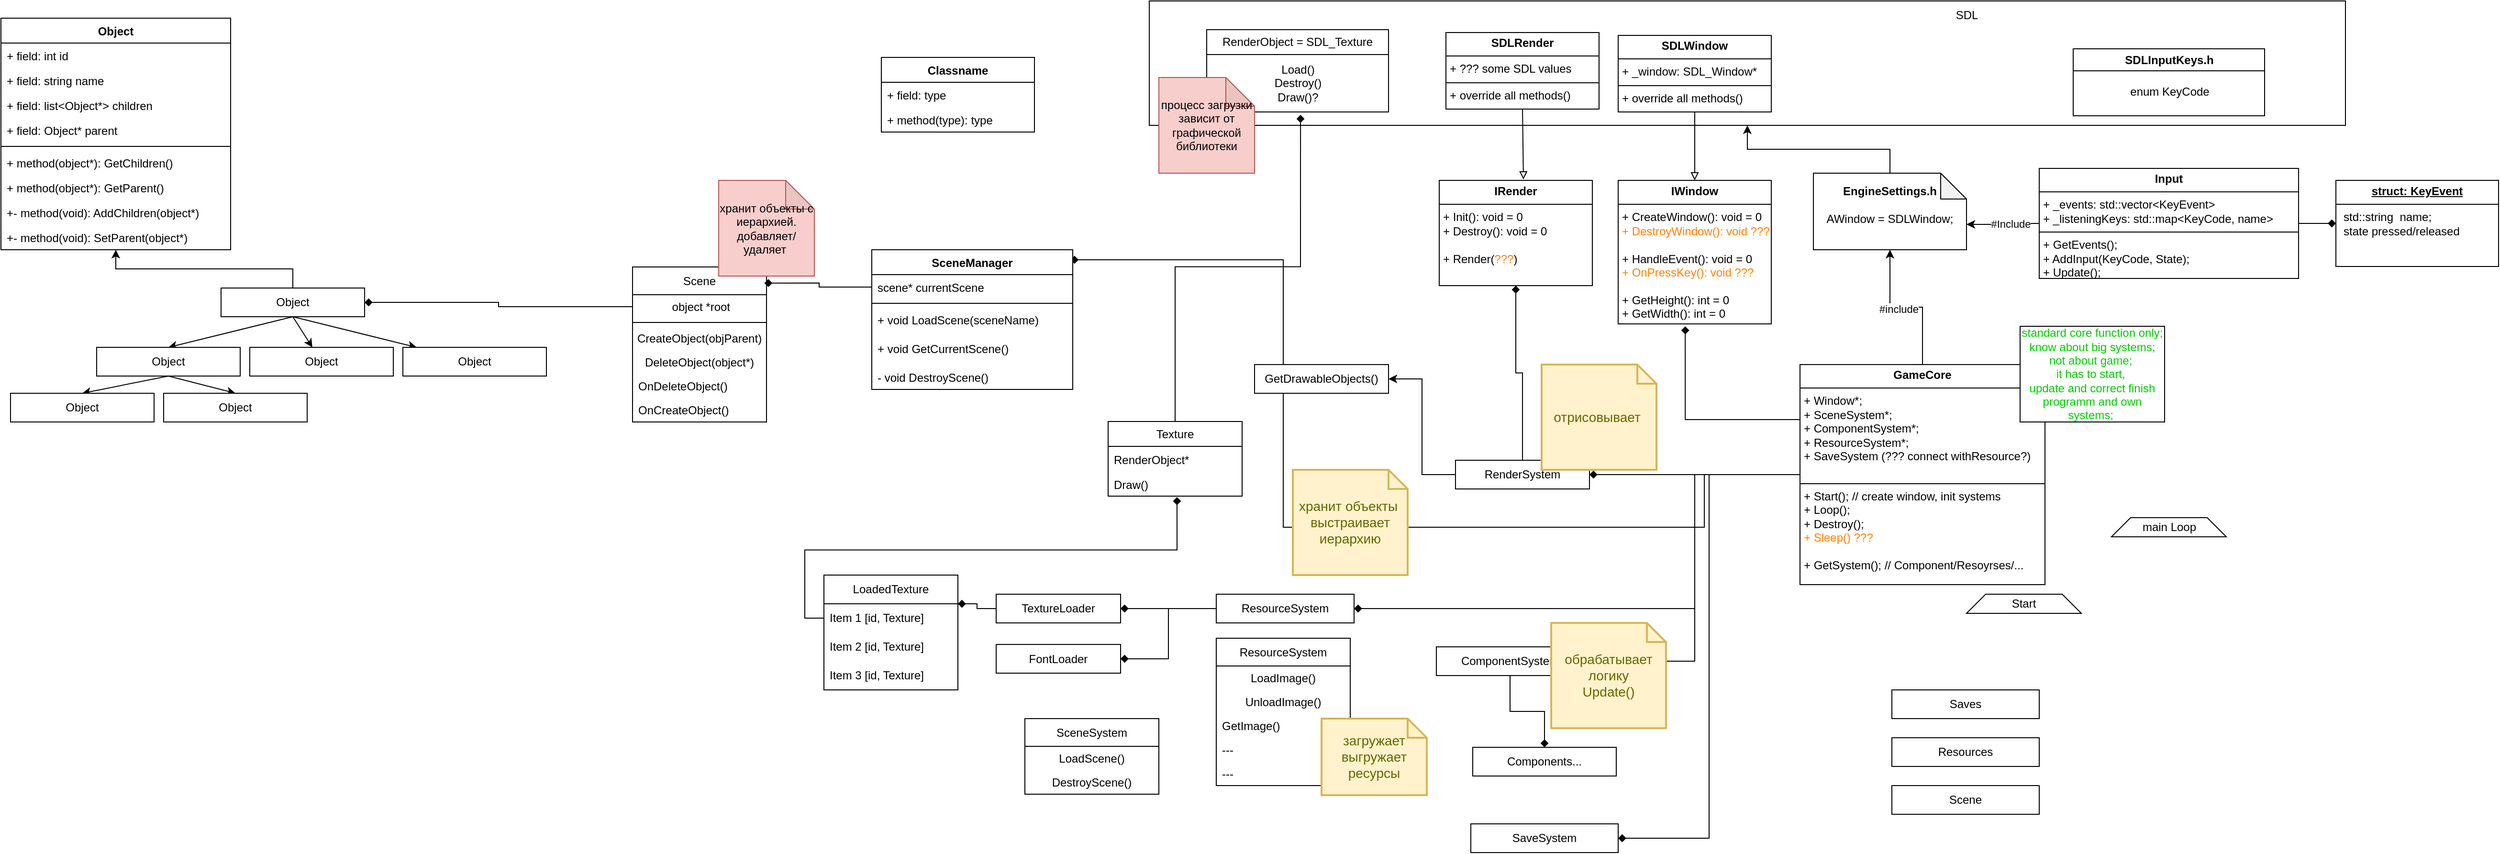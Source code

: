 <mxfile version="24.7.6">
  <diagram name="Page-1" id="5kNetyspYmfxLecHSdiX">
    <mxGraphModel dx="2608" dy="647" grid="1" gridSize="10" guides="1" tooltips="1" connect="1" arrows="1" fold="1" page="1" pageScale="1" pageWidth="827" pageHeight="1169" math="0" shadow="0">
      <root>
        <mxCell id="0" />
        <mxCell id="1" parent="0" />
        <mxCell id="S0Dyq1XGVSe3hS3X8ZzL-8" value="" style="rounded=0;whiteSpace=wrap;html=1;" parent="1" vertex="1">
          <mxGeometry x="-440" width="1250" height="130" as="geometry" />
        </mxCell>
        <mxCell id="S0Dyq1XGVSe3hS3X8ZzL-1" value="&lt;p style=&quot;margin:0px;margin-top:4px;text-align:center;&quot;&gt;&lt;b&gt;IWindow&lt;/b&gt;&lt;/p&gt;&lt;hr size=&quot;1&quot; style=&quot;border-style:solid;&quot;&gt;&lt;p style=&quot;margin:0px;margin-left:4px;&quot;&gt;+ CreateWindow(): void = 0&lt;/p&gt;&lt;p style=&quot;margin:0px;margin-left:4px;&quot;&gt;&lt;font color=&quot;#ff8000&quot;&gt;+ DestroyWindow(): void ???&lt;/font&gt;&lt;/p&gt;&lt;p style=&quot;margin:0px;margin-left:4px;&quot;&gt;&lt;font color=&quot;#ff8000&quot;&gt;&lt;br&gt;&lt;/font&gt;&lt;/p&gt;&lt;p style=&quot;margin:0px;margin-left:4px;&quot;&gt;+ HandleEvent(): void = 0&lt;/p&gt;&lt;p style=&quot;margin:0px;margin-left:4px;&quot;&gt;&lt;font color=&quot;#ff8000&quot;&gt;+ OnPressKey(): void ???&lt;/font&gt;&lt;/p&gt;&lt;p style=&quot;margin:0px;margin-left:4px;&quot;&gt;&amp;nbsp;&lt;/p&gt;&lt;p style=&quot;margin:0px;margin-left:4px;&quot;&gt;+ GetHeight(): int = 0&lt;/p&gt;&lt;p style=&quot;margin:0px;margin-left:4px;&quot;&gt;+ GetWidth(): int = 0&lt;/p&gt;" style="verticalAlign=top;align=left;overflow=fill;html=1;whiteSpace=wrap;" parent="1" vertex="1">
          <mxGeometry x="50" y="187.5" width="160" height="150" as="geometry" />
        </mxCell>
        <mxCell id="S0Dyq1XGVSe3hS3X8ZzL-5" style="edgeStyle=orthogonalEdgeStyle;rounded=0;orthogonalLoop=1;jettySize=auto;html=1;entryX=0.5;entryY=0;entryDx=0;entryDy=0;endArrow=block;endFill=0;" parent="1" source="S0Dyq1XGVSe3hS3X8ZzL-2" target="S0Dyq1XGVSe3hS3X8ZzL-1" edge="1">
          <mxGeometry relative="1" as="geometry" />
        </mxCell>
        <mxCell id="S0Dyq1XGVSe3hS3X8ZzL-2" value="&lt;p style=&quot;margin:0px;margin-top:4px;text-align:center;&quot;&gt;&lt;b&gt;SDLWindow&lt;/b&gt;&lt;/p&gt;&lt;hr size=&quot;1&quot; style=&quot;border-style:solid;&quot;&gt;&lt;p style=&quot;margin:0px;margin-left:4px;&quot;&gt;+ _window: SDL_Window*&lt;/p&gt;&lt;hr size=&quot;1&quot; style=&quot;border-style:solid;&quot;&gt;&lt;p style=&quot;margin:0px;margin-left:4px;&quot;&gt;+ override all methods()&lt;/p&gt;" style="verticalAlign=top;align=left;overflow=fill;html=1;whiteSpace=wrap;" parent="1" vertex="1">
          <mxGeometry x="50" y="36" width="160" height="80" as="geometry" />
        </mxCell>
        <mxCell id="nveFnXbDkoNc9zzOz1kl-4" style="edgeStyle=orthogonalEdgeStyle;rounded=0;orthogonalLoop=1;jettySize=auto;html=1;exitX=0;exitY=0.5;exitDx=0;exitDy=0;entryX=1;entryY=0.5;entryDx=0;entryDy=0;endArrow=diamond;endFill=1;" parent="1" source="S0Dyq1XGVSe3hS3X8ZzL-6" target="9YUIQhJSh96qjaXv536v-35" edge="1">
          <mxGeometry relative="1" as="geometry" />
        </mxCell>
        <mxCell id="nveFnXbDkoNc9zzOz1kl-9" style="edgeStyle=orthogonalEdgeStyle;rounded=0;orthogonalLoop=1;jettySize=auto;html=1;exitX=0;exitY=0.5;exitDx=0;exitDy=0;entryX=0.989;entryY=0.072;entryDx=0;entryDy=0;endArrow=diamond;endFill=1;entryPerimeter=0;" parent="1" source="S0Dyq1XGVSe3hS3X8ZzL-6" target="ft0NxMN-hXs2aV_aujAb-81" edge="1">
          <mxGeometry relative="1" as="geometry">
            <Array as="points">
              <mxPoint x="140" y="495" />
              <mxPoint x="140" y="550" />
              <mxPoint x="-300" y="550" />
              <mxPoint x="-300" y="270" />
            </Array>
          </mxGeometry>
        </mxCell>
        <mxCell id="S0Dyq1XGVSe3hS3X8ZzL-6" value="&lt;p style=&quot;margin:0px;margin-top:4px;text-align:center;&quot;&gt;&lt;b&gt;GameCore&lt;/b&gt;&lt;/p&gt;&lt;hr size=&quot;1&quot; style=&quot;border-style:solid;&quot;&gt;&lt;p style=&quot;margin:0px;margin-left:4px;&quot;&gt;+ Window*;&lt;/p&gt;&lt;p style=&quot;margin:0px;margin-left:4px;&quot;&gt;+ SceneSystem*;&lt;/p&gt;&lt;p style=&quot;margin:0px;margin-left:4px;&quot;&gt;+ ComponentSystem*;&lt;/p&gt;&lt;p style=&quot;margin:0px;margin-left:4px;&quot;&gt;+ ResourceSystem*;&lt;/p&gt;&lt;p style=&quot;margin:0px;margin-left:4px;&quot;&gt;+ SaveSystem (??? connect withResource?)&amp;nbsp;&lt;/p&gt;&lt;p style=&quot;margin:0px;margin-left:4px;&quot;&gt;&lt;br&gt;&lt;/p&gt;&lt;hr size=&quot;1&quot; style=&quot;border-style:solid;&quot;&gt;&lt;p style=&quot;margin:0px;margin-left:4px;&quot;&gt;+ Start(); // create window, init systems&lt;/p&gt;&lt;p style=&quot;margin:0px;margin-left:4px;&quot;&gt;+ Loop();&lt;/p&gt;&lt;p style=&quot;margin:0px;margin-left:4px;&quot;&gt;+ Destroy();&lt;/p&gt;&lt;p style=&quot;margin:0px;margin-left:4px;&quot;&gt;&lt;font color=&quot;#ff8000&quot;&gt;+ Sleep() ???&lt;/font&gt;&lt;/p&gt;&lt;p style=&quot;margin:0px;margin-left:4px;&quot;&gt;&lt;font color=&quot;#ff8000&quot;&gt;&lt;br&gt;&lt;/font&gt;&lt;/p&gt;&lt;p style=&quot;margin:0px;margin-left:4px;&quot;&gt;+ GetSystem(); // Component/Resoyrses/...&lt;/p&gt;" style="verticalAlign=top;align=left;overflow=fill;html=1;whiteSpace=wrap;" parent="1" vertex="1">
          <mxGeometry x="240" y="380" width="256" height="230" as="geometry" />
        </mxCell>
        <mxCell id="9YUIQhJSh96qjaXv536v-18" style="edgeStyle=orthogonalEdgeStyle;rounded=0;orthogonalLoop=1;jettySize=auto;html=1;exitX=1;exitY=0.5;exitDx=0;exitDy=0;entryX=0;entryY=0.5;entryDx=0;entryDy=0;horizontal=1;endArrow=diamond;endFill=1;" parent="1" source="S0Dyq1XGVSe3hS3X8ZzL-7" target="9YUIQhJSh96qjaXv536v-17" edge="1">
          <mxGeometry relative="1" as="geometry" />
        </mxCell>
        <mxCell id="S0Dyq1XGVSe3hS3X8ZzL-7" value="&lt;p style=&quot;margin:0px;margin-top:4px;text-align:center;&quot;&gt;&lt;b&gt;Input&lt;/b&gt;&lt;/p&gt;&lt;hr size=&quot;1&quot; style=&quot;border-style:solid;&quot;&gt;&lt;p style=&quot;margin:0px;margin-left:4px;&quot;&gt;+ _events: std::vector&amp;lt;KeyEvent&amp;gt;&lt;/p&gt;&lt;p style=&quot;margin:0px;margin-left:4px;&quot;&gt;+ _listeningKeys: std::map&amp;lt;KeyCode, name&amp;gt;&lt;/p&gt;&lt;hr size=&quot;1&quot; style=&quot;border-style:solid;&quot;&gt;&lt;p style=&quot;margin:0px;margin-left:4px;&quot;&gt;+ GetEvents();&amp;nbsp;&lt;/p&gt;&lt;p style=&quot;margin:0px;margin-left:4px;&quot;&gt;+ AddInput(KeyCode, State);&lt;/p&gt;&lt;p style=&quot;margin:0px;margin-left:4px;&quot;&gt;+ Update();&amp;nbsp;&lt;/p&gt;" style="verticalAlign=top;align=left;overflow=fill;html=1;whiteSpace=wrap;" parent="1" vertex="1">
          <mxGeometry x="490" y="175" width="271" height="115" as="geometry" />
        </mxCell>
        <mxCell id="S0Dyq1XGVSe3hS3X8ZzL-9" value="SDL" style="text;html=1;align=center;verticalAlign=middle;resizable=0;points=[];autosize=1;strokeColor=none;fillColor=none;" parent="1" vertex="1">
          <mxGeometry x="389" width="50" height="30" as="geometry" />
        </mxCell>
        <mxCell id="9YUIQhJSh96qjaXv536v-4" style="edgeStyle=orthogonalEdgeStyle;rounded=0;orthogonalLoop=1;jettySize=auto;html=1;" parent="1" source="9YUIQhJSh96qjaXv536v-2" target="S0Dyq1XGVSe3hS3X8ZzL-8" edge="1">
          <mxGeometry relative="1" as="geometry" />
        </mxCell>
        <mxCell id="9YUIQhJSh96qjaXv536v-2" value="&lt;b&gt;EngineSettings.h&lt;/b&gt;&lt;div&gt;&lt;b&gt;&lt;br&gt;&lt;/b&gt;&lt;/div&gt;&lt;div&gt;AWindow = SDLWindow;&lt;/div&gt;&lt;div&gt;&lt;b&gt;&lt;br&gt;&lt;/b&gt;&lt;/div&gt;" style="shape=note;whiteSpace=wrap;html=1;backgroundOutline=1;darkOpacity=0.05;align=center;size=27;" parent="1" vertex="1">
          <mxGeometry x="254" y="180" width="160" height="80" as="geometry" />
        </mxCell>
        <mxCell id="9YUIQhJSh96qjaXv536v-8" value="SDLInputKeys.h" style="swimlane;whiteSpace=wrap;html=1;" parent="1" vertex="1">
          <mxGeometry x="525.5" y="50" width="200" height="70" as="geometry">
            <mxRectangle x="660" y="330" width="130" height="30" as="alternateBounds" />
          </mxGeometry>
        </mxCell>
        <mxCell id="9YUIQhJSh96qjaXv536v-10" value="enum KeyCode" style="text;html=1;align=center;verticalAlign=middle;resizable=0;points=[];autosize=1;strokeColor=none;fillColor=none;rotation=0;" parent="9YUIQhJSh96qjaXv536v-8" vertex="1">
          <mxGeometry x="45" y="30" width="110" height="30" as="geometry" />
        </mxCell>
        <mxCell id="9YUIQhJSh96qjaXv536v-17" value="&lt;p style=&quot;margin:0px;margin-top:4px;text-align:center;text-decoration:underline;&quot;&gt;&lt;b&gt;struct: KeyEvent&lt;/b&gt;&lt;/p&gt;&lt;hr size=&quot;1&quot; style=&quot;border-style:solid;&quot;&gt;&lt;p style=&quot;margin:0px;margin-left:8px;&quot;&gt;std::string &amp;nbsp;name;&lt;br&gt;state pressed/released&lt;/p&gt;" style="verticalAlign=top;align=left;overflow=fill;html=1;whiteSpace=wrap;" parent="1" vertex="1">
          <mxGeometry x="800" y="187.5" width="170" height="90" as="geometry" />
        </mxCell>
        <mxCell id="9YUIQhJSh96qjaXv536v-19" style="edgeStyle=orthogonalEdgeStyle;rounded=0;orthogonalLoop=1;jettySize=auto;html=1;entryX=0;entryY=0;entryDx=160;entryDy=53.5;entryPerimeter=0;" parent="1" source="S0Dyq1XGVSe3hS3X8ZzL-7" target="9YUIQhJSh96qjaXv536v-2" edge="1">
          <mxGeometry relative="1" as="geometry" />
        </mxCell>
        <mxCell id="9YUIQhJSh96qjaXv536v-20" value="#Include" style="edgeLabel;html=1;align=center;verticalAlign=middle;resizable=0;points=[];" parent="9YUIQhJSh96qjaXv536v-19" vertex="1" connectable="0">
          <mxGeometry x="0.135" y="-2" relative="1" as="geometry">
            <mxPoint x="12" y="1" as="offset" />
          </mxGeometry>
        </mxCell>
        <mxCell id="9YUIQhJSh96qjaXv536v-21" value="main Loop" style="shape=trapezoid;perimeter=trapezoidPerimeter;whiteSpace=wrap;html=1;fixedSize=1;" parent="1" vertex="1">
          <mxGeometry x="565.5" y="540" width="120" height="20" as="geometry" />
        </mxCell>
        <mxCell id="9YUIQhJSh96qjaXv536v-24" value="&lt;font color=&quot;#00cc00&quot;&gt;standard core function only;&lt;/font&gt;&lt;div&gt;&lt;font color=&quot;#00cc00&quot;&gt;know about big systems; not about game;&amp;nbsp;&lt;/font&gt;&lt;/div&gt;&lt;div&gt;&lt;font color=&quot;#00cc00&quot;&gt;it has to start,&amp;nbsp;&lt;/font&gt;&lt;/div&gt;&lt;div&gt;&lt;font color=&quot;#00cc00&quot;&gt;update and correct finish programm and own systems;&amp;nbsp;&lt;/font&gt;&lt;/div&gt;" style="rounded=0;whiteSpace=wrap;html=1;" parent="1" vertex="1">
          <mxGeometry x="470" y="340" width="151" height="100" as="geometry" />
        </mxCell>
        <mxCell id="9YUIQhJSh96qjaXv536v-27" value="Scene" style="rounded=0;whiteSpace=wrap;html=1;" parent="1" vertex="1">
          <mxGeometry x="336" y="820" width="154" height="30" as="geometry" />
        </mxCell>
        <mxCell id="9YUIQhJSh96qjaXv536v-28" value="Resources" style="rounded=0;whiteSpace=wrap;html=1;" parent="1" vertex="1">
          <mxGeometry x="336" y="770" width="154" height="30" as="geometry" />
        </mxCell>
        <mxCell id="9YUIQhJSh96qjaXv536v-29" value="Saves" style="rounded=0;whiteSpace=wrap;html=1;" parent="1" vertex="1">
          <mxGeometry x="336" y="720" width="154" height="30" as="geometry" />
        </mxCell>
        <mxCell id="ft0NxMN-hXs2aV_aujAb-21" style="edgeStyle=orthogonalEdgeStyle;rounded=0;orthogonalLoop=1;jettySize=auto;html=1;entryX=0.5;entryY=0;entryDx=0;entryDy=0;endArrow=diamond;endFill=1;" edge="1" parent="1" source="9YUIQhJSh96qjaXv536v-30" target="ft0NxMN-hXs2aV_aujAb-11">
          <mxGeometry relative="1" as="geometry" />
        </mxCell>
        <mxCell id="9YUIQhJSh96qjaXv536v-30" value="ComponentSystem" style="rounded=0;whiteSpace=wrap;html=1;" parent="1" vertex="1">
          <mxGeometry x="-140" y="675" width="154" height="30" as="geometry" />
        </mxCell>
        <mxCell id="nveFnXbDkoNc9zzOz1kl-16" style="edgeStyle=orthogonalEdgeStyle;rounded=0;orthogonalLoop=1;jettySize=auto;html=1;exitX=0;exitY=0.5;exitDx=0;exitDy=0;entryX=1;entryY=0.5;entryDx=0;entryDy=0;endArrow=diamond;endFill=1;" parent="1" source="9YUIQhJSh96qjaXv536v-32" target="nveFnXbDkoNc9zzOz1kl-15" edge="1">
          <mxGeometry relative="1" as="geometry" />
        </mxCell>
        <mxCell id="nveFnXbDkoNc9zzOz1kl-19" style="edgeStyle=orthogonalEdgeStyle;rounded=0;orthogonalLoop=1;jettySize=auto;html=1;exitX=0;exitY=0.5;exitDx=0;exitDy=0;entryX=1;entryY=0.5;entryDx=0;entryDy=0;endArrow=diamond;endFill=1;" parent="1" source="9YUIQhJSh96qjaXv536v-32" target="nveFnXbDkoNc9zzOz1kl-17" edge="1">
          <mxGeometry relative="1" as="geometry" />
        </mxCell>
        <mxCell id="9YUIQhJSh96qjaXv536v-32" value="ResourceSystem" style="rounded=0;whiteSpace=wrap;html=1;" parent="1" vertex="1">
          <mxGeometry x="-370" y="620" width="144" height="30" as="geometry" />
        </mxCell>
        <mxCell id="ft0NxMN-hXs2aV_aujAb-19" style="edgeStyle=orthogonalEdgeStyle;rounded=0;orthogonalLoop=1;jettySize=auto;html=1;entryX=1;entryY=0.5;entryDx=0;entryDy=0;" edge="1" parent="1" source="9YUIQhJSh96qjaXv536v-33" target="ft0NxMN-hXs2aV_aujAb-18">
          <mxGeometry relative="1" as="geometry" />
        </mxCell>
        <mxCell id="9YUIQhJSh96qjaXv536v-33" value="RenderSystem" style="rounded=0;whiteSpace=wrap;html=1;" parent="1" vertex="1">
          <mxGeometry x="-120" y="480" width="140" height="30" as="geometry" />
        </mxCell>
        <mxCell id="9YUIQhJSh96qjaXv536v-35" value="SaveSystem" style="rounded=0;whiteSpace=wrap;html=1;" parent="1" vertex="1">
          <mxGeometry x="-104" y="860" width="154" height="30" as="geometry" />
        </mxCell>
        <mxCell id="nveFnXbDkoNc9zzOz1kl-1" style="edgeStyle=orthogonalEdgeStyle;rounded=0;orthogonalLoop=1;jettySize=auto;html=1;exitX=0.5;exitY=0;exitDx=0;exitDy=0;entryX=0.5;entryY=1;entryDx=0;entryDy=0;entryPerimeter=0;" parent="1" source="S0Dyq1XGVSe3hS3X8ZzL-6" target="9YUIQhJSh96qjaXv536v-2" edge="1">
          <mxGeometry relative="1" as="geometry" />
        </mxCell>
        <mxCell id="nveFnXbDkoNc9zzOz1kl-2" value="#include" style="edgeLabel;html=1;align=center;verticalAlign=middle;resizable=0;points=[];" parent="nveFnXbDkoNc9zzOz1kl-1" vertex="1" connectable="0">
          <mxGeometry x="0.11" y="2" relative="1" as="geometry">
            <mxPoint as="offset" />
          </mxGeometry>
        </mxCell>
        <mxCell id="nveFnXbDkoNc9zzOz1kl-3" value="Start" style="shape=trapezoid;perimeter=trapezoidPerimeter;whiteSpace=wrap;html=1;fixedSize=1;" parent="1" vertex="1">
          <mxGeometry x="414" y="620" width="120" height="20" as="geometry" />
        </mxCell>
        <mxCell id="nveFnXbDkoNc9zzOz1kl-5" style="edgeStyle=orthogonalEdgeStyle;rounded=0;orthogonalLoop=1;jettySize=auto;html=1;exitX=0;exitY=0.5;exitDx=0;exitDy=0;entryX=1;entryY=0.5;entryDx=0;entryDy=0;endArrow=diamond;endFill=1;" parent="1" source="S0Dyq1XGVSe3hS3X8ZzL-6" target="9YUIQhJSh96qjaXv536v-33" edge="1">
          <mxGeometry relative="1" as="geometry">
            <mxPoint x="250" y="495" as="sourcePoint" />
            <mxPoint x="184" y="535" as="targetPoint" />
          </mxGeometry>
        </mxCell>
        <mxCell id="nveFnXbDkoNc9zzOz1kl-6" style="edgeStyle=orthogonalEdgeStyle;rounded=0;orthogonalLoop=1;jettySize=auto;html=1;exitX=0;exitY=0.5;exitDx=0;exitDy=0;entryX=1;entryY=0.5;entryDx=0;entryDy=0;endArrow=diamond;endFill=1;" parent="1" source="S0Dyq1XGVSe3hS3X8ZzL-6" target="9YUIQhJSh96qjaXv536v-32" edge="1">
          <mxGeometry relative="1" as="geometry">
            <mxPoint x="250" y="495" as="sourcePoint" />
            <mxPoint x="184" y="593" as="targetPoint" />
            <Array as="points">
              <mxPoint x="130" y="495" />
              <mxPoint x="130" y="635" />
            </Array>
          </mxGeometry>
        </mxCell>
        <mxCell id="nveFnXbDkoNc9zzOz1kl-7" style="edgeStyle=orthogonalEdgeStyle;rounded=0;orthogonalLoop=1;jettySize=auto;html=1;exitX=0;exitY=0.5;exitDx=0;exitDy=0;entryX=1;entryY=0.5;entryDx=0;entryDy=0;endArrow=diamond;endFill=1;" parent="1" source="S0Dyq1XGVSe3hS3X8ZzL-6" target="9YUIQhJSh96qjaXv536v-30" edge="1">
          <mxGeometry relative="1" as="geometry">
            <mxPoint x="250" y="495" as="sourcePoint" />
            <mxPoint x="184" y="655" as="targetPoint" />
            <Array as="points">
              <mxPoint x="130" y="495" />
              <mxPoint x="130" y="690" />
            </Array>
          </mxGeometry>
        </mxCell>
        <mxCell id="nveFnXbDkoNc9zzOz1kl-11" value="" style="edgeStyle=orthogonalEdgeStyle;rounded=0;orthogonalLoop=1;jettySize=auto;html=1;exitX=0.5;exitY=0;exitDx=0;exitDy=0;entryX=0.5;entryY=1;entryDx=0;entryDy=0;endArrow=diamond;endFill=1;" parent="1" source="9YUIQhJSh96qjaXv536v-33" target="nveFnXbDkoNc9zzOz1kl-10" edge="1">
          <mxGeometry relative="1" as="geometry">
            <mxPoint x="240" y="438" as="sourcePoint" />
            <mxPoint x="110" y="340" as="targetPoint" />
          </mxGeometry>
        </mxCell>
        <mxCell id="nveFnXbDkoNc9zzOz1kl-10" value="&lt;p style=&quot;margin:0px;margin-top:4px;text-align:center;&quot;&gt;&lt;b&gt;IRender&lt;/b&gt;&lt;/p&gt;&lt;hr size=&quot;1&quot; style=&quot;border-style:solid;&quot;&gt;&lt;p style=&quot;margin:0px;margin-left:4px;&quot;&gt;+ Init(): void = 0&lt;/p&gt;&lt;p style=&quot;margin:0px;margin-left:4px;&quot;&gt;+ Destroy(): void = 0&lt;/p&gt;&lt;p style=&quot;margin:0px;margin-left:4px;&quot;&gt;&lt;font color=&quot;#ff8000&quot;&gt;&lt;br&gt;&lt;/font&gt;&lt;/p&gt;&lt;p style=&quot;margin:0px;margin-left:4px;&quot;&gt;+ Render(&lt;font color=&quot;#ff8000&quot;&gt;???&lt;/font&gt;)&lt;/p&gt;&lt;p style=&quot;margin:0px;margin-left:4px;&quot;&gt;&amp;nbsp;&lt;/p&gt;" style="verticalAlign=top;align=left;overflow=fill;html=1;whiteSpace=wrap;" parent="1" vertex="1">
          <mxGeometry x="-137" y="187.5" width="160" height="110" as="geometry" />
        </mxCell>
        <mxCell id="nveFnXbDkoNc9zzOz1kl-12" value="&lt;p style=&quot;margin:0px;margin-top:4px;text-align:center;&quot;&gt;&lt;b&gt;SDLRender&lt;/b&gt;&lt;/p&gt;&lt;hr size=&quot;1&quot; style=&quot;border-style:solid;&quot;&gt;&lt;p style=&quot;margin:0px;margin-left:4px;&quot;&gt;+ ??? some SDL values&lt;/p&gt;&lt;hr size=&quot;1&quot; style=&quot;border-style:solid;&quot;&gt;&lt;p style=&quot;margin:0px;margin-left:4px;&quot;&gt;+ override all methods()&lt;/p&gt;" style="verticalAlign=top;align=left;overflow=fill;html=1;whiteSpace=wrap;" parent="1" vertex="1">
          <mxGeometry x="-130" y="33" width="160" height="80" as="geometry" />
        </mxCell>
        <mxCell id="nveFnXbDkoNc9zzOz1kl-13" style="rounded=0;orthogonalLoop=1;jettySize=auto;html=1;exitX=0.5;exitY=1;exitDx=0;exitDy=0;entryX=0.55;entryY=-0.009;entryDx=0;entryDy=0;entryPerimeter=0;endArrow=block;endFill=0;" parent="1" source="nveFnXbDkoNc9zzOz1kl-12" target="nveFnXbDkoNc9zzOz1kl-10" edge="1">
          <mxGeometry relative="1" as="geometry" />
        </mxCell>
        <mxCell id="nveFnXbDkoNc9zzOz1kl-14" style="edgeStyle=orthogonalEdgeStyle;rounded=0;orthogonalLoop=1;jettySize=auto;html=1;exitX=0;exitY=0.25;exitDx=0;exitDy=0;entryX=0.438;entryY=1.017;entryDx=0;entryDy=0;entryPerimeter=0;endArrow=diamond;endFill=1;" parent="1" source="S0Dyq1XGVSe3hS3X8ZzL-6" target="S0Dyq1XGVSe3hS3X8ZzL-1" edge="1">
          <mxGeometry relative="1" as="geometry" />
        </mxCell>
        <mxCell id="nveFnXbDkoNc9zzOz1kl-25" style="edgeStyle=orthogonalEdgeStyle;rounded=0;orthogonalLoop=1;jettySize=auto;html=1;exitX=0;exitY=0.5;exitDx=0;exitDy=0;entryX=1;entryY=0.25;entryDx=0;entryDy=0;endArrow=diamond;endFill=1;" parent="1" source="nveFnXbDkoNc9zzOz1kl-15" target="nveFnXbDkoNc9zzOz1kl-21" edge="1">
          <mxGeometry relative="1" as="geometry" />
        </mxCell>
        <mxCell id="nveFnXbDkoNc9zzOz1kl-15" value="TextureLoader" style="rounded=0;whiteSpace=wrap;html=1;" parent="1" vertex="1">
          <mxGeometry x="-600" y="620" width="130" height="30" as="geometry" />
        </mxCell>
        <mxCell id="nveFnXbDkoNc9zzOz1kl-17" value="FontLoader" style="rounded=0;whiteSpace=wrap;html=1;" parent="1" vertex="1">
          <mxGeometry x="-600" y="672.5" width="130" height="30" as="geometry" />
        </mxCell>
        <mxCell id="nveFnXbDkoNc9zzOz1kl-21" value="LoadedTexture" style="swimlane;fontStyle=0;childLayout=stackLayout;horizontal=1;startSize=30;horizontalStack=0;resizeParent=1;resizeParentMax=0;resizeLast=0;collapsible=1;marginBottom=0;whiteSpace=wrap;html=1;" parent="1" vertex="1">
          <mxGeometry x="-780" y="600" width="140" height="120" as="geometry" />
        </mxCell>
        <mxCell id="nveFnXbDkoNc9zzOz1kl-22" value="Item 1 [id, Texture]" style="text;strokeColor=none;fillColor=none;align=left;verticalAlign=middle;spacingLeft=4;spacingRight=4;overflow=hidden;points=[[0,0.5],[1,0.5]];portConstraint=eastwest;rotatable=0;whiteSpace=wrap;html=1;" parent="nveFnXbDkoNc9zzOz1kl-21" vertex="1">
          <mxGeometry y="30" width="140" height="30" as="geometry" />
        </mxCell>
        <mxCell id="nveFnXbDkoNc9zzOz1kl-23" value="Item 2 [id, Texture]" style="text;strokeColor=none;fillColor=none;align=left;verticalAlign=middle;spacingLeft=4;spacingRight=4;overflow=hidden;points=[[0,0.5],[1,0.5]];portConstraint=eastwest;rotatable=0;whiteSpace=wrap;html=1;" parent="nveFnXbDkoNc9zzOz1kl-21" vertex="1">
          <mxGeometry y="60" width="140" height="30" as="geometry" />
        </mxCell>
        <mxCell id="nveFnXbDkoNc9zzOz1kl-24" value="Item 3 [id, Texture]" style="text;strokeColor=none;fillColor=none;align=left;verticalAlign=middle;spacingLeft=4;spacingRight=4;overflow=hidden;points=[[0,0.5],[1,0.5]];portConstraint=eastwest;rotatable=0;whiteSpace=wrap;html=1;" parent="nveFnXbDkoNc9zzOz1kl-21" vertex="1">
          <mxGeometry y="90" width="140" height="30" as="geometry" />
        </mxCell>
        <mxCell id="q6smbFQ5h0-vOj0NC0Ro-2" value="Texture" style="swimlane;fontStyle=0;childLayout=stackLayout;horizontal=1;startSize=26;fillColor=none;horizontalStack=0;resizeParent=1;resizeParentMax=0;resizeLast=0;collapsible=1;marginBottom=0;whiteSpace=wrap;html=1;" parent="1" vertex="1">
          <mxGeometry x="-483" y="439.5" width="140" height="78" as="geometry" />
        </mxCell>
        <mxCell id="q6smbFQ5h0-vOj0NC0Ro-3" value="RenderObject*&amp;nbsp;" style="text;strokeColor=none;fillColor=none;align=left;verticalAlign=top;spacingLeft=4;spacingRight=4;overflow=hidden;rotatable=0;points=[[0,0.5],[1,0.5]];portConstraint=eastwest;whiteSpace=wrap;html=1;" parent="q6smbFQ5h0-vOj0NC0Ro-2" vertex="1">
          <mxGeometry y="26" width="140" height="26" as="geometry" />
        </mxCell>
        <mxCell id="q6smbFQ5h0-vOj0NC0Ro-4" value="Draw()" style="text;strokeColor=none;fillColor=none;align=left;verticalAlign=top;spacingLeft=4;spacingRight=4;overflow=hidden;rotatable=0;points=[[0,0.5],[1,0.5]];portConstraint=eastwest;whiteSpace=wrap;html=1;" parent="q6smbFQ5h0-vOj0NC0Ro-2" vertex="1">
          <mxGeometry y="52" width="140" height="26" as="geometry" />
        </mxCell>
        <mxCell id="q6smbFQ5h0-vOj0NC0Ro-6" style="edgeStyle=orthogonalEdgeStyle;rounded=0;orthogonalLoop=1;jettySize=auto;html=1;exitX=0;exitY=0.5;exitDx=0;exitDy=0;entryX=0.514;entryY=1.038;entryDx=0;entryDy=0;entryPerimeter=0;endArrow=diamond;endFill=1;" parent="1" source="nveFnXbDkoNc9zzOz1kl-22" target="q6smbFQ5h0-vOj0NC0Ro-4" edge="1">
          <mxGeometry relative="1" as="geometry" />
        </mxCell>
        <mxCell id="q6smbFQ5h0-vOj0NC0Ro-8" value="RenderObject = SDL_Texture" style="swimlane;fontStyle=0;childLayout=stackLayout;horizontal=1;startSize=26;fillColor=none;horizontalStack=0;resizeParent=1;resizeParentMax=0;resizeLast=0;collapsible=1;marginBottom=0;whiteSpace=wrap;html=1;" parent="1" vertex="1">
          <mxGeometry x="-380" y="30" width="190" height="86" as="geometry">
            <mxRectangle x="-590" y="225" width="200" height="30" as="alternateBounds" />
          </mxGeometry>
        </mxCell>
        <mxCell id="q6smbFQ5h0-vOj0NC0Ro-12" value="Load()&lt;div&gt;Destroy()&lt;/div&gt;&lt;div&gt;Draw()?&lt;/div&gt;" style="text;html=1;align=center;verticalAlign=middle;resizable=0;points=[];autosize=1;strokeColor=none;fillColor=none;" parent="q6smbFQ5h0-vOj0NC0Ro-8" vertex="1">
          <mxGeometry y="26" width="190" height="60" as="geometry" />
        </mxCell>
        <mxCell id="q6smbFQ5h0-vOj0NC0Ro-13" style="edgeStyle=orthogonalEdgeStyle;rounded=0;orthogonalLoop=1;jettySize=auto;html=1;exitX=0.5;exitY=0;exitDx=0;exitDy=0;entryX=0.516;entryY=1.05;entryDx=0;entryDy=0;entryPerimeter=0;endArrow=diamond;endFill=1;" parent="1" source="q6smbFQ5h0-vOj0NC0Ro-2" target="q6smbFQ5h0-vOj0NC0Ro-12" edge="1">
          <mxGeometry relative="1" as="geometry" />
        </mxCell>
        <mxCell id="q6smbFQ5h0-vOj0NC0Ro-7" value="процесс загрузки зависит от графической&lt;div&gt;библиотеки&lt;/div&gt;" style="shape=note;whiteSpace=wrap;html=1;backgroundOutline=1;darkOpacity=0.05;fillColor=#f8cecc;strokeColor=#b85450;" parent="1" vertex="1">
          <mxGeometry x="-430" y="80" width="100" height="100" as="geometry" />
        </mxCell>
        <mxCell id="ft0NxMN-hXs2aV_aujAb-20" style="edgeStyle=orthogonalEdgeStyle;rounded=0;orthogonalLoop=1;jettySize=auto;html=1;endArrow=diamond;endFill=1;exitX=0;exitY=0.5;exitDx=0;exitDy=0;" edge="1" parent="1" source="ft0NxMN-hXs2aV_aujAb-80" target="ft0NxMN-hXs2aV_aujAb-33">
          <mxGeometry relative="1" as="geometry" />
        </mxCell>
        <mxCell id="ft0NxMN-hXs2aV_aujAb-3" value="&lt;span style=&quot;font-weight: 400;&quot;&gt;ResourceSystem&lt;/span&gt;" style="swimlane;fontStyle=1;align=center;verticalAlign=middle;childLayout=stackLayout;horizontal=1;startSize=29;horizontalStack=0;resizeParent=1;resizeParentMax=0;resizeLast=0;collapsible=0;marginBottom=0;html=1;whiteSpace=wrap;" vertex="1" parent="1">
          <mxGeometry x="-370" y="666" width="140" height="154" as="geometry" />
        </mxCell>
        <mxCell id="ft0NxMN-hXs2aV_aujAb-4" value="LoadImage()" style="text;html=1;strokeColor=none;fillColor=none;align=center;verticalAlign=middle;spacingLeft=4;spacingRight=4;overflow=hidden;rotatable=0;points=[[0,0.5],[1,0.5]];portConstraint=eastwest;whiteSpace=wrap;" vertex="1" parent="ft0NxMN-hXs2aV_aujAb-3">
          <mxGeometry y="29" width="140" height="25" as="geometry" />
        </mxCell>
        <mxCell id="ft0NxMN-hXs2aV_aujAb-8" value="UnloadImage()" style="text;html=1;strokeColor=none;fillColor=none;align=center;verticalAlign=middle;spacingLeft=4;spacingRight=4;overflow=hidden;rotatable=0;points=[[0,0.5],[1,0.5]];portConstraint=eastwest;whiteSpace=wrap;" vertex="1" parent="ft0NxMN-hXs2aV_aujAb-3">
          <mxGeometry y="54" width="140" height="25" as="geometry" />
        </mxCell>
        <mxCell id="ft0NxMN-hXs2aV_aujAb-5" value="&lt;span style=&quot;text-align: center;&quot;&gt;GetImage()&lt;/span&gt;" style="text;html=1;strokeColor=none;fillColor=none;align=left;verticalAlign=middle;spacingLeft=4;spacingRight=4;overflow=hidden;rotatable=0;points=[[0,0.5],[1,0.5]];portConstraint=eastwest;whiteSpace=wrap;" vertex="1" parent="ft0NxMN-hXs2aV_aujAb-3">
          <mxGeometry y="79" width="140" height="25" as="geometry" />
        </mxCell>
        <mxCell id="ft0NxMN-hXs2aV_aujAb-7" value="---" style="text;html=1;strokeColor=none;fillColor=none;align=left;verticalAlign=middle;spacingLeft=4;spacingRight=4;overflow=hidden;rotatable=0;points=[[0,0.5],[1,0.5]];portConstraint=eastwest;whiteSpace=wrap;" vertex="1" parent="ft0NxMN-hXs2aV_aujAb-3">
          <mxGeometry y="104" width="140" height="25" as="geometry" />
        </mxCell>
        <mxCell id="ft0NxMN-hXs2aV_aujAb-6" value="---" style="text;html=1;strokeColor=none;fillColor=none;align=left;verticalAlign=middle;spacingLeft=4;spacingRight=4;overflow=hidden;rotatable=0;points=[[0,0.5],[1,0.5]];portConstraint=eastwest;whiteSpace=wrap;" vertex="1" parent="ft0NxMN-hXs2aV_aujAb-3">
          <mxGeometry y="129" width="140" height="25" as="geometry" />
        </mxCell>
        <mxCell id="ft0NxMN-hXs2aV_aujAb-11" value="Components..." style="rounded=0;whiteSpace=wrap;html=1;" vertex="1" parent="1">
          <mxGeometry x="-102" y="780" width="150" height="30" as="geometry" />
        </mxCell>
        <mxCell id="ft0NxMN-hXs2aV_aujAb-13" value="загружает&lt;div&gt;выгружает ресурсы&lt;/div&gt;" style="shape=note;strokeWidth=2;fontSize=14;size=20;whiteSpace=wrap;html=1;fillColor=#fff2cc;strokeColor=#d6b656;fontColor=#666600;" vertex="1" parent="1">
          <mxGeometry x="-260" y="750" width="110.0" height="80" as="geometry" />
        </mxCell>
        <mxCell id="ft0NxMN-hXs2aV_aujAb-15" value="обрабатывает логику&lt;div&gt;Update()&lt;/div&gt;" style="shape=note;strokeWidth=2;fontSize=14;size=20;whiteSpace=wrap;html=1;fillColor=#fff2cc;strokeColor=#d6b656;fontColor=#666600;" vertex="1" parent="1">
          <mxGeometry x="-20" y="650" width="120" height="110" as="geometry" />
        </mxCell>
        <mxCell id="ft0NxMN-hXs2aV_aujAb-16" value="отрисовывает&amp;nbsp;" style="shape=note;strokeWidth=2;fontSize=14;size=20;whiteSpace=wrap;html=1;fillColor=#fff2cc;strokeColor=#d6b656;fontColor=#666600;" vertex="1" parent="1">
          <mxGeometry x="-30" y="380" width="120" height="110" as="geometry" />
        </mxCell>
        <mxCell id="ft0NxMN-hXs2aV_aujAb-18" value="GetDrawableObjects()" style="rounded=0;whiteSpace=wrap;html=1;" vertex="1" parent="1">
          <mxGeometry x="-330" y="380" width="140" height="30" as="geometry" />
        </mxCell>
        <mxCell id="ft0NxMN-hXs2aV_aujAb-22" value="&lt;span style=&quot;font-weight: 400;&quot;&gt;Scene&lt;/span&gt;" style="swimlane;fontStyle=1;align=center;verticalAlign=middle;childLayout=stackLayout;horizontal=1;startSize=29;horizontalStack=0;resizeParent=1;resizeParentMax=0;resizeLast=0;collapsible=0;marginBottom=0;html=1;whiteSpace=wrap;" vertex="1" parent="1">
          <mxGeometry x="-980" y="278" width="140" height="162" as="geometry" />
        </mxCell>
        <mxCell id="ft0NxMN-hXs2aV_aujAb-80" value="&amp;nbsp;object *root" style="text;html=1;strokeColor=none;fillColor=none;align=center;verticalAlign=middle;spacingLeft=4;spacingRight=4;overflow=hidden;rotatable=0;points=[[0,0.5],[1,0.5]];portConstraint=eastwest;whiteSpace=wrap;" vertex="1" parent="ft0NxMN-hXs2aV_aujAb-22">
          <mxGeometry y="29" width="140" height="25" as="geometry" />
        </mxCell>
        <mxCell id="ft0NxMN-hXs2aV_aujAb-77" value="" style="line;strokeWidth=1;fillColor=none;align=left;verticalAlign=middle;spacingTop=-1;spacingLeft=3;spacingRight=3;rotatable=0;labelPosition=right;points=[];portConstraint=eastwest;strokeColor=inherit;" vertex="1" parent="ft0NxMN-hXs2aV_aujAb-22">
          <mxGeometry y="54" width="140" height="8" as="geometry" />
        </mxCell>
        <mxCell id="ft0NxMN-hXs2aV_aujAb-23" value="CreateObject(objParent)" style="text;html=1;strokeColor=none;fillColor=none;align=center;verticalAlign=middle;spacingLeft=4;spacingRight=4;overflow=hidden;rotatable=0;points=[[0,0.5],[1,0.5]];portConstraint=eastwest;whiteSpace=wrap;" vertex="1" parent="ft0NxMN-hXs2aV_aujAb-22">
          <mxGeometry y="62" width="140" height="25" as="geometry" />
        </mxCell>
        <mxCell id="ft0NxMN-hXs2aV_aujAb-24" value="DeleteObject(object*)" style="text;html=1;strokeColor=none;fillColor=none;align=center;verticalAlign=middle;spacingLeft=4;spacingRight=4;overflow=hidden;rotatable=0;points=[[0,0.5],[1,0.5]];portConstraint=eastwest;whiteSpace=wrap;" vertex="1" parent="ft0NxMN-hXs2aV_aujAb-22">
          <mxGeometry y="87" width="140" height="25" as="geometry" />
        </mxCell>
        <mxCell id="ft0NxMN-hXs2aV_aujAb-25" value="&lt;span style=&quot;text-align: center;&quot;&gt;OnDeleteObject()&lt;/span&gt;" style="text;html=1;strokeColor=none;fillColor=none;align=left;verticalAlign=middle;spacingLeft=4;spacingRight=4;overflow=hidden;rotatable=0;points=[[0,0.5],[1,0.5]];portConstraint=eastwest;whiteSpace=wrap;" vertex="1" parent="ft0NxMN-hXs2aV_aujAb-22">
          <mxGeometry y="112" width="140" height="25" as="geometry" />
        </mxCell>
        <mxCell id="ft0NxMN-hXs2aV_aujAb-26" value="OnCreateObject()" style="text;html=1;strokeColor=none;fillColor=none;align=left;verticalAlign=middle;spacingLeft=4;spacingRight=4;overflow=hidden;rotatable=0;points=[[0,0.5],[1,0.5]];portConstraint=eastwest;whiteSpace=wrap;" vertex="1" parent="ft0NxMN-hXs2aV_aujAb-22">
          <mxGeometry y="137" width="140" height="25" as="geometry" />
        </mxCell>
        <mxCell id="ft0NxMN-hXs2aV_aujAb-14" value="хранит объекты&amp;nbsp;&lt;div&gt;выстраивает иерархию&lt;/div&gt;" style="shape=note;strokeWidth=2;fontSize=14;size=20;whiteSpace=wrap;html=1;fillColor=#fff2cc;strokeColor=#d6b656;fontColor=#666600;" vertex="1" parent="1">
          <mxGeometry x="-290" y="490" width="120" height="110" as="geometry" />
        </mxCell>
        <mxCell id="ft0NxMN-hXs2aV_aujAb-28" value="&lt;span style=&quot;font-weight: 400;&quot;&gt;SceneSystem&lt;/span&gt;" style="swimlane;fontStyle=1;align=center;verticalAlign=middle;childLayout=stackLayout;horizontal=1;startSize=29;horizontalStack=0;resizeParent=1;resizeParentMax=0;resizeLast=0;collapsible=0;marginBottom=0;html=1;whiteSpace=wrap;" vertex="1" parent="1">
          <mxGeometry x="-570" y="750" width="140" height="79" as="geometry" />
        </mxCell>
        <mxCell id="ft0NxMN-hXs2aV_aujAb-29" value="LoadScene()" style="text;html=1;strokeColor=none;fillColor=none;align=center;verticalAlign=middle;spacingLeft=4;spacingRight=4;overflow=hidden;rotatable=0;points=[[0,0.5],[1,0.5]];portConstraint=eastwest;whiteSpace=wrap;" vertex="1" parent="ft0NxMN-hXs2aV_aujAb-28">
          <mxGeometry y="29" width="140" height="25" as="geometry" />
        </mxCell>
        <mxCell id="ft0NxMN-hXs2aV_aujAb-30" value="DestroyScene()" style="text;html=1;strokeColor=none;fillColor=none;align=center;verticalAlign=middle;spacingLeft=4;spacingRight=4;overflow=hidden;rotatable=0;points=[[0,0.5],[1,0.5]];portConstraint=eastwest;whiteSpace=wrap;" vertex="1" parent="ft0NxMN-hXs2aV_aujAb-28">
          <mxGeometry y="54" width="140" height="25" as="geometry" />
        </mxCell>
        <mxCell id="ft0NxMN-hXs2aV_aujAb-35" style="rounded=0;orthogonalLoop=1;jettySize=auto;html=1;exitX=0.5;exitY=1;exitDx=0;exitDy=0;entryX=0.5;entryY=0;entryDx=0;entryDy=0;" edge="1" parent="1" source="ft0NxMN-hXs2aV_aujAb-33" target="ft0NxMN-hXs2aV_aujAb-34">
          <mxGeometry relative="1" as="geometry" />
        </mxCell>
        <mxCell id="ft0NxMN-hXs2aV_aujAb-38" style="rounded=0;orthogonalLoop=1;jettySize=auto;html=1;exitX=0.5;exitY=1;exitDx=0;exitDy=0;" edge="1" parent="1" source="ft0NxMN-hXs2aV_aujAb-33" target="ft0NxMN-hXs2aV_aujAb-36">
          <mxGeometry relative="1" as="geometry" />
        </mxCell>
        <mxCell id="ft0NxMN-hXs2aV_aujAb-39" style="rounded=0;orthogonalLoop=1;jettySize=auto;html=1;exitX=0.5;exitY=1;exitDx=0;exitDy=0;" edge="1" parent="1" source="ft0NxMN-hXs2aV_aujAb-33" target="ft0NxMN-hXs2aV_aujAb-37">
          <mxGeometry relative="1" as="geometry" />
        </mxCell>
        <mxCell id="ft0NxMN-hXs2aV_aujAb-68" style="edgeStyle=orthogonalEdgeStyle;rounded=0;orthogonalLoop=1;jettySize=auto;html=1;exitX=0.5;exitY=0;exitDx=0;exitDy=0;" edge="1" parent="1" source="ft0NxMN-hXs2aV_aujAb-33" target="ft0NxMN-hXs2aV_aujAb-48">
          <mxGeometry relative="1" as="geometry" />
        </mxCell>
        <mxCell id="ft0NxMN-hXs2aV_aujAb-33" value="Object" style="rounded=0;whiteSpace=wrap;html=1;" vertex="1" parent="1">
          <mxGeometry x="-1410" y="300" width="150" height="30" as="geometry" />
        </mxCell>
        <mxCell id="ft0NxMN-hXs2aV_aujAb-41" style="rounded=0;orthogonalLoop=1;jettySize=auto;html=1;exitX=0.5;exitY=1;exitDx=0;exitDy=0;entryX=0.5;entryY=0;entryDx=0;entryDy=0;" edge="1" parent="1" source="ft0NxMN-hXs2aV_aujAb-34" target="ft0NxMN-hXs2aV_aujAb-40">
          <mxGeometry relative="1" as="geometry" />
        </mxCell>
        <mxCell id="ft0NxMN-hXs2aV_aujAb-43" style="rounded=0;orthogonalLoop=1;jettySize=auto;html=1;exitX=0.5;exitY=1;exitDx=0;exitDy=0;entryX=0.5;entryY=0;entryDx=0;entryDy=0;" edge="1" parent="1" source="ft0NxMN-hXs2aV_aujAb-34" target="ft0NxMN-hXs2aV_aujAb-42">
          <mxGeometry relative="1" as="geometry" />
        </mxCell>
        <mxCell id="ft0NxMN-hXs2aV_aujAb-34" value="Object" style="rounded=0;whiteSpace=wrap;html=1;" vertex="1" parent="1">
          <mxGeometry x="-1540" y="362" width="150" height="30" as="geometry" />
        </mxCell>
        <mxCell id="ft0NxMN-hXs2aV_aujAb-36" value="Object" style="rounded=0;whiteSpace=wrap;html=1;" vertex="1" parent="1">
          <mxGeometry x="-1380" y="362" width="150" height="30" as="geometry" />
        </mxCell>
        <mxCell id="ft0NxMN-hXs2aV_aujAb-37" value="Object" style="rounded=0;whiteSpace=wrap;html=1;" vertex="1" parent="1">
          <mxGeometry x="-1220" y="362" width="150" height="30" as="geometry" />
        </mxCell>
        <mxCell id="ft0NxMN-hXs2aV_aujAb-40" value="Object" style="rounded=0;whiteSpace=wrap;html=1;" vertex="1" parent="1">
          <mxGeometry x="-1630" y="410" width="150" height="30" as="geometry" />
        </mxCell>
        <mxCell id="ft0NxMN-hXs2aV_aujAb-42" value="Object" style="rounded=0;whiteSpace=wrap;html=1;" vertex="1" parent="1">
          <mxGeometry x="-1470" y="410" width="150" height="30" as="geometry" />
        </mxCell>
        <mxCell id="ft0NxMN-hXs2aV_aujAb-48" value="Object" style="swimlane;fontStyle=1;align=center;verticalAlign=top;childLayout=stackLayout;horizontal=1;startSize=26;horizontalStack=0;resizeParent=1;resizeParentMax=0;resizeLast=0;collapsible=1;marginBottom=0;whiteSpace=wrap;html=1;" vertex="1" parent="1">
          <mxGeometry x="-1640" y="18" width="240" height="242" as="geometry" />
        </mxCell>
        <mxCell id="ft0NxMN-hXs2aV_aujAb-49" value="+ field: int id" style="text;strokeColor=none;fillColor=none;align=left;verticalAlign=top;spacingLeft=4;spacingRight=4;overflow=hidden;rotatable=0;points=[[0,0.5],[1,0.5]];portConstraint=eastwest;whiteSpace=wrap;html=1;" vertex="1" parent="ft0NxMN-hXs2aV_aujAb-48">
          <mxGeometry y="26" width="240" height="26" as="geometry" />
        </mxCell>
        <mxCell id="ft0NxMN-hXs2aV_aujAb-52" value="+ field: string name" style="text;strokeColor=none;fillColor=none;align=left;verticalAlign=top;spacingLeft=4;spacingRight=4;overflow=hidden;rotatable=0;points=[[0,0.5],[1,0.5]];portConstraint=eastwest;whiteSpace=wrap;html=1;" vertex="1" parent="ft0NxMN-hXs2aV_aujAb-48">
          <mxGeometry y="52" width="240" height="26" as="geometry" />
        </mxCell>
        <mxCell id="ft0NxMN-hXs2aV_aujAb-53" value="+ field: list&amp;lt;Object*&amp;gt; children" style="text;strokeColor=none;fillColor=none;align=left;verticalAlign=top;spacingLeft=4;spacingRight=4;overflow=hidden;rotatable=0;points=[[0,0.5],[1,0.5]];portConstraint=eastwest;whiteSpace=wrap;html=1;" vertex="1" parent="ft0NxMN-hXs2aV_aujAb-48">
          <mxGeometry y="78" width="240" height="26" as="geometry" />
        </mxCell>
        <mxCell id="ft0NxMN-hXs2aV_aujAb-65" value="+ field: Object* parent" style="text;strokeColor=none;fillColor=none;align=left;verticalAlign=top;spacingLeft=4;spacingRight=4;overflow=hidden;rotatable=0;points=[[0,0.5],[1,0.5]];portConstraint=eastwest;whiteSpace=wrap;html=1;" vertex="1" parent="ft0NxMN-hXs2aV_aujAb-48">
          <mxGeometry y="104" width="240" height="26" as="geometry" />
        </mxCell>
        <mxCell id="ft0NxMN-hXs2aV_aujAb-50" value="" style="line;strokeWidth=1;fillColor=none;align=left;verticalAlign=middle;spacingTop=-1;spacingLeft=3;spacingRight=3;rotatable=0;labelPosition=right;points=[];portConstraint=eastwest;strokeColor=inherit;" vertex="1" parent="ft0NxMN-hXs2aV_aujAb-48">
          <mxGeometry y="130" width="240" height="8" as="geometry" />
        </mxCell>
        <mxCell id="ft0NxMN-hXs2aV_aujAb-51" value="+ method(object*): GetChildren()" style="text;strokeColor=none;fillColor=none;align=left;verticalAlign=top;spacingLeft=4;spacingRight=4;overflow=hidden;rotatable=0;points=[[0,0.5],[1,0.5]];portConstraint=eastwest;whiteSpace=wrap;html=1;" vertex="1" parent="ft0NxMN-hXs2aV_aujAb-48">
          <mxGeometry y="138" width="240" height="26" as="geometry" />
        </mxCell>
        <mxCell id="ft0NxMN-hXs2aV_aujAb-66" value="+ method(object*): GetParent()" style="text;strokeColor=none;fillColor=none;align=left;verticalAlign=top;spacingLeft=4;spacingRight=4;overflow=hidden;rotatable=0;points=[[0,0.5],[1,0.5]];portConstraint=eastwest;whiteSpace=wrap;html=1;" vertex="1" parent="ft0NxMN-hXs2aV_aujAb-48">
          <mxGeometry y="164" width="240" height="26" as="geometry" />
        </mxCell>
        <mxCell id="ft0NxMN-hXs2aV_aujAb-56" value="+- method(void): AddChildren(object*)" style="text;strokeColor=none;fillColor=none;align=left;verticalAlign=top;spacingLeft=4;spacingRight=4;overflow=hidden;rotatable=0;points=[[0,0.5],[1,0.5]];portConstraint=eastwest;whiteSpace=wrap;html=1;" vertex="1" parent="ft0NxMN-hXs2aV_aujAb-48">
          <mxGeometry y="190" width="240" height="26" as="geometry" />
        </mxCell>
        <mxCell id="ft0NxMN-hXs2aV_aujAb-57" value="+- method(void): SetParent(object*)" style="text;strokeColor=none;fillColor=none;align=left;verticalAlign=top;spacingLeft=4;spacingRight=4;overflow=hidden;rotatable=0;points=[[0,0.5],[1,0.5]];portConstraint=eastwest;whiteSpace=wrap;html=1;" vertex="1" parent="ft0NxMN-hXs2aV_aujAb-48">
          <mxGeometry y="216" width="240" height="26" as="geometry" />
        </mxCell>
        <mxCell id="ft0NxMN-hXs2aV_aujAb-74" value="хранит объекты с иерархией. добавляет/удаляет&amp;nbsp;" style="shape=note;whiteSpace=wrap;html=1;backgroundOutline=1;darkOpacity=0.05;fillColor=#f8cecc;strokeColor=#b85450;" vertex="1" parent="1">
          <mxGeometry x="-890" y="187.5" width="100" height="100" as="geometry" />
        </mxCell>
        <mxCell id="ft0NxMN-hXs2aV_aujAb-75" value="Classname" style="swimlane;fontStyle=1;align=center;verticalAlign=top;childLayout=stackLayout;horizontal=1;startSize=26;horizontalStack=0;resizeParent=1;resizeParentMax=0;resizeLast=0;collapsible=1;marginBottom=0;whiteSpace=wrap;html=1;" vertex="1" parent="1">
          <mxGeometry x="-720" y="59" width="160" height="78" as="geometry" />
        </mxCell>
        <mxCell id="ft0NxMN-hXs2aV_aujAb-76" value="+ field: type" style="text;strokeColor=none;fillColor=none;align=left;verticalAlign=top;spacingLeft=4;spacingRight=4;overflow=hidden;rotatable=0;points=[[0,0.5],[1,0.5]];portConstraint=eastwest;whiteSpace=wrap;html=1;" vertex="1" parent="ft0NxMN-hXs2aV_aujAb-75">
          <mxGeometry y="26" width="160" height="26" as="geometry" />
        </mxCell>
        <mxCell id="ft0NxMN-hXs2aV_aujAb-78" value="+ method(type): type" style="text;strokeColor=none;fillColor=none;align=left;verticalAlign=top;spacingLeft=4;spacingRight=4;overflow=hidden;rotatable=0;points=[[0,0.5],[1,0.5]];portConstraint=eastwest;whiteSpace=wrap;html=1;" vertex="1" parent="ft0NxMN-hXs2aV_aujAb-75">
          <mxGeometry y="52" width="160" height="26" as="geometry" />
        </mxCell>
        <mxCell id="ft0NxMN-hXs2aV_aujAb-81" value="SceneManager" style="swimlane;fontStyle=1;align=center;verticalAlign=top;childLayout=stackLayout;horizontal=1;startSize=26;horizontalStack=0;resizeParent=1;resizeParentMax=0;resizeLast=0;collapsible=1;marginBottom=0;whiteSpace=wrap;html=1;" vertex="1" parent="1">
          <mxGeometry x="-730" y="260" width="210" height="146" as="geometry">
            <mxRectangle x="-770" y="50" width="100" height="30" as="alternateBounds" />
          </mxGeometry>
        </mxCell>
        <mxCell id="ft0NxMN-hXs2aV_aujAb-82" value="scene* currentScene" style="text;strokeColor=none;fillColor=none;align=left;verticalAlign=top;spacingLeft=4;spacingRight=4;overflow=hidden;rotatable=0;points=[[0,0.5],[1,0.5]];portConstraint=eastwest;whiteSpace=wrap;html=1;" vertex="1" parent="ft0NxMN-hXs2aV_aujAb-81">
          <mxGeometry y="26" width="210" height="26" as="geometry" />
        </mxCell>
        <mxCell id="ft0NxMN-hXs2aV_aujAb-83" value="" style="line;strokeWidth=1;fillColor=none;align=left;verticalAlign=middle;spacingTop=-1;spacingLeft=3;spacingRight=3;rotatable=0;labelPosition=right;points=[];portConstraint=eastwest;strokeColor=inherit;" vertex="1" parent="ft0NxMN-hXs2aV_aujAb-81">
          <mxGeometry y="52" width="210" height="8" as="geometry" />
        </mxCell>
        <mxCell id="ft0NxMN-hXs2aV_aujAb-84" value="+ void LoadScene(sceneName)" style="text;strokeColor=none;fillColor=none;align=left;verticalAlign=top;spacingLeft=4;spacingRight=4;overflow=hidden;rotatable=0;points=[[0,0.5],[1,0.5]];portConstraint=eastwest;whiteSpace=wrap;html=1;" vertex="1" parent="ft0NxMN-hXs2aV_aujAb-81">
          <mxGeometry y="60" width="210" height="30" as="geometry" />
        </mxCell>
        <mxCell id="ft0NxMN-hXs2aV_aujAb-90" value="+ void GetCurrentScene()" style="text;strokeColor=none;fillColor=none;align=left;verticalAlign=top;spacingLeft=4;spacingRight=4;overflow=hidden;rotatable=0;points=[[0,0.5],[1,0.5]];portConstraint=eastwest;whiteSpace=wrap;html=1;" vertex="1" parent="ft0NxMN-hXs2aV_aujAb-81">
          <mxGeometry y="90" width="210" height="30" as="geometry" />
        </mxCell>
        <mxCell id="ft0NxMN-hXs2aV_aujAb-89" value="- void DestroyScene()" style="text;strokeColor=none;fillColor=none;align=left;verticalAlign=top;spacingLeft=4;spacingRight=4;overflow=hidden;rotatable=0;points=[[0,0.5],[1,0.5]];portConstraint=eastwest;whiteSpace=wrap;html=1;" vertex="1" parent="ft0NxMN-hXs2aV_aujAb-81">
          <mxGeometry y="120" width="210" height="26" as="geometry" />
        </mxCell>
        <mxCell id="ft0NxMN-hXs2aV_aujAb-91" style="edgeStyle=orthogonalEdgeStyle;rounded=0;orthogonalLoop=1;jettySize=auto;html=1;exitX=0;exitY=0.5;exitDx=0;exitDy=0;entryX=0.984;entryY=0.104;entryDx=0;entryDy=0;entryPerimeter=0;endArrow=diamond;endFill=1;" edge="1" parent="1" source="ft0NxMN-hXs2aV_aujAb-82" target="ft0NxMN-hXs2aV_aujAb-22">
          <mxGeometry relative="1" as="geometry" />
        </mxCell>
      </root>
    </mxGraphModel>
  </diagram>
</mxfile>
